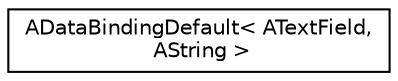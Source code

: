 digraph "Graphical Class Hierarchy"
{
 // LATEX_PDF_SIZE
  edge [fontname="Helvetica",fontsize="10",labelfontname="Helvetica",labelfontsize="10"];
  node [fontname="Helvetica",fontsize="10",shape=record];
  rankdir="LR";
  Node0 [label="ADataBindingDefault\< ATextField,\l AString \>",height=0.2,width=0.4,color="black", fillcolor="white", style="filled",URL="$structADataBindingDefault_3_01ATextField_00_01AString_01_4.html",tooltip=" "];
}
